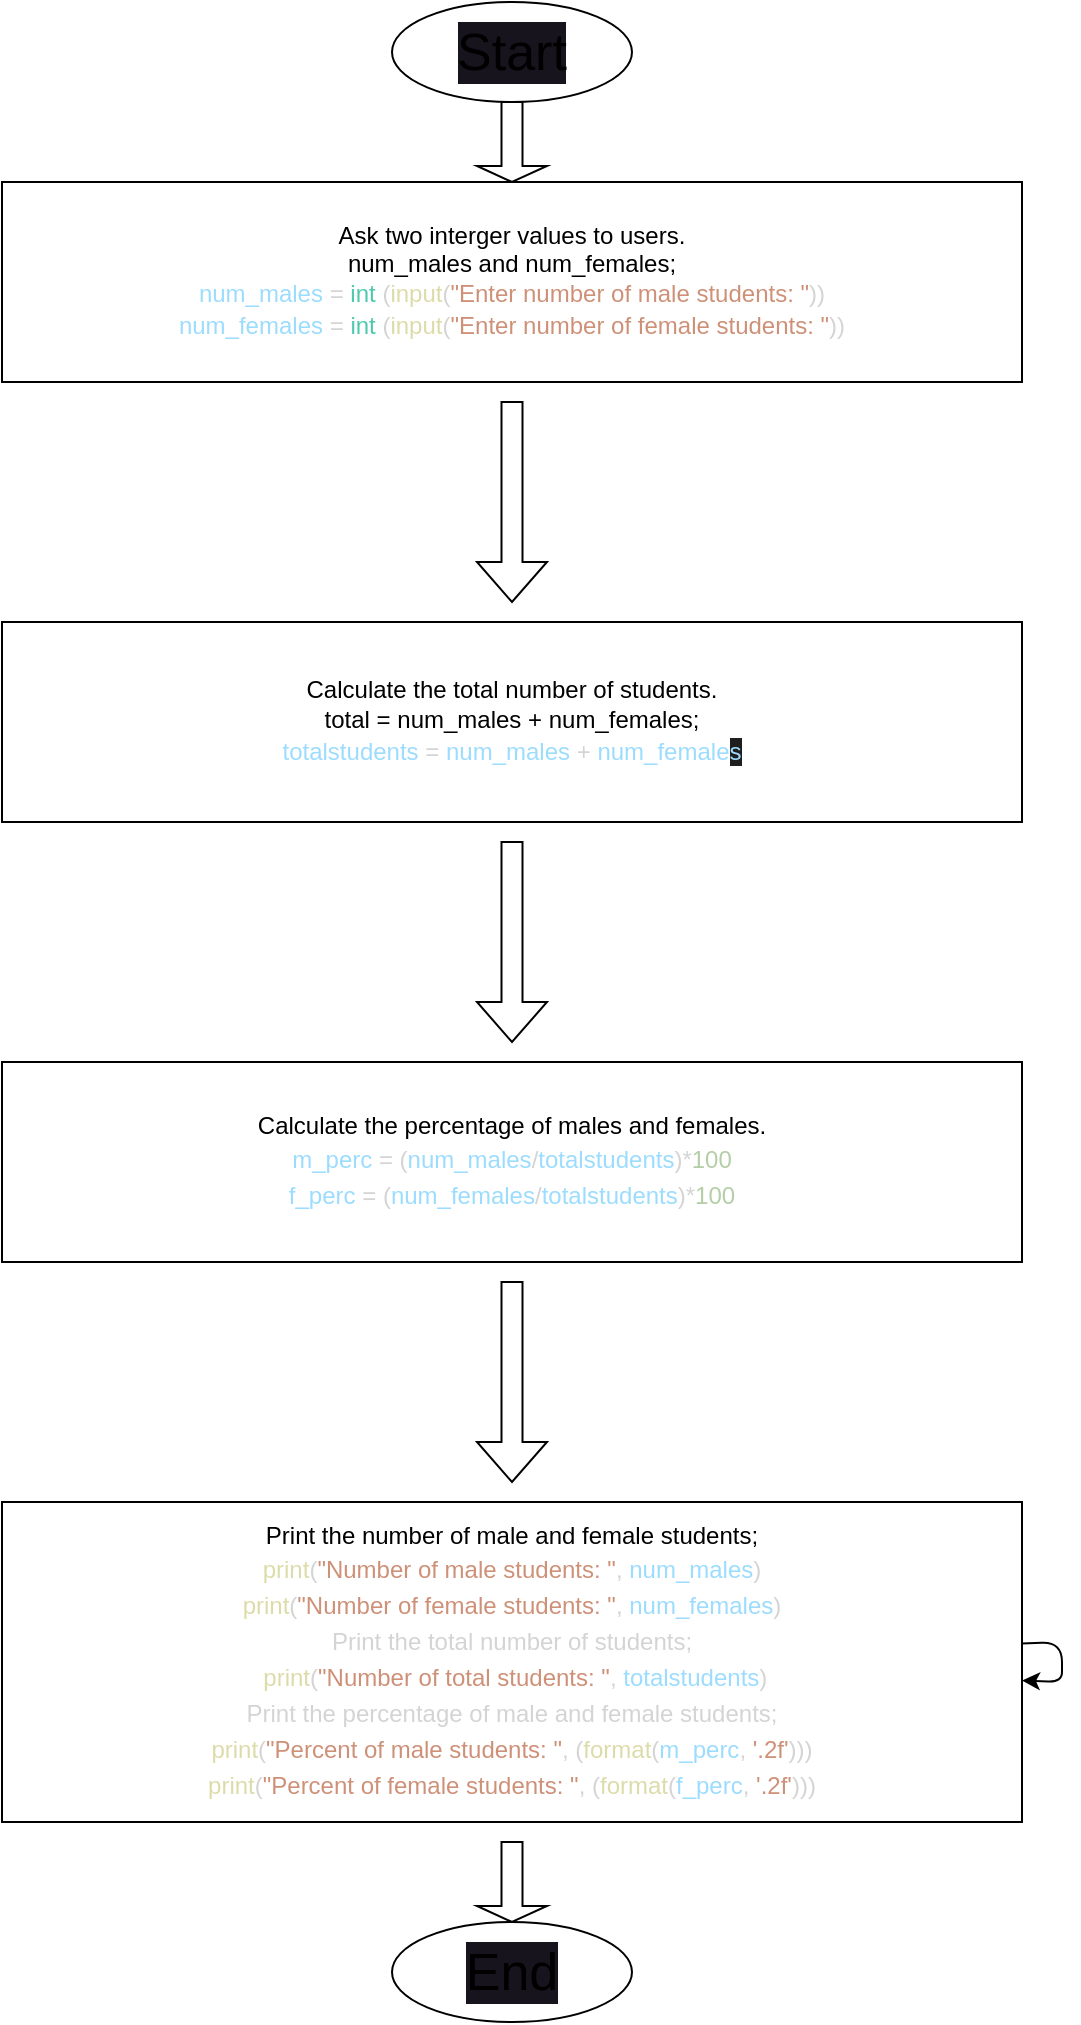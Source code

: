 <mxfile>
    <diagram id="AwBsZeiw2DnN0DO_UF-v" name="Page-1">
        <mxGraphModel dx="250" dy="458" grid="1" gridSize="10" guides="1" tooltips="1" connect="1" arrows="1" fold="1" page="1" pageScale="1" pageWidth="850" pageHeight="1100" background="#ffffff" math="0" shadow="0">
            <root>
                <mxCell id="0"/>
                <mxCell id="1" parent="0"/>
                <mxCell id="2" value="Ask two interger values to users.&lt;br&gt;num_males and num_females;&lt;br&gt;&lt;span style=&quot;background-color: initial; color: rgb(156, 220, 254);&quot;&gt;num_males&lt;/span&gt;&lt;span style=&quot;color: rgb(212, 212, 212); background-color: initial;&quot;&gt; = &lt;/span&gt;&lt;span style=&quot;background-color: initial; color: rgb(78, 201, 176);&quot;&gt;int&lt;/span&gt;&lt;span style=&quot;color: rgb(212, 212, 212); background-color: initial;&quot;&gt; (&lt;/span&gt;&lt;span style=&quot;background-color: initial; color: rgb(220, 220, 170);&quot;&gt;input&lt;/span&gt;&lt;span style=&quot;color: rgb(212, 212, 212); background-color: initial;&quot;&gt;(&lt;/span&gt;&lt;span style=&quot;background-color: initial; color: rgb(206, 145, 120);&quot;&gt;&quot;Enter number of male students: &quot;&lt;/span&gt;&lt;span style=&quot;color: rgb(212, 212, 212); background-color: initial;&quot;&gt;))&lt;/span&gt;&lt;br&gt;&lt;div style=&quot;color: rgb(212, 212, 212); line-height: 18px;&quot;&gt;&lt;div style=&quot;&quot;&gt;    &lt;span style=&quot;color: rgb(156, 220, 254);&quot;&gt;num_females&lt;/span&gt; = &lt;span style=&quot;color: rgb(78, 201, 176);&quot;&gt;int&lt;/span&gt; (&lt;span style=&quot;color: rgb(220, 220, 170);&quot;&gt;input&lt;/span&gt;(&lt;span style=&quot;color: rgb(206, 145, 120);&quot;&gt;&quot;Enter number of female students: &quot;&lt;/span&gt;))&lt;/div&gt;&lt;/div&gt;" style="rounded=0;whiteSpace=wrap;html=1;" vertex="1" parent="1">
                    <mxGeometry x="210" y="90" width="510" height="100" as="geometry"/>
                </mxCell>
                <mxCell id="6" value="Calculate the total number of students.&lt;br&gt;total = num_males + num_females;&lt;br&gt;&lt;div style=&quot;color: rgb(212, 212, 212); line-height: 18px;&quot;&gt;&lt;span style=&quot;color: rgb(156, 220, 254);&quot;&gt;totalstudents&lt;/span&gt; = &lt;span style=&quot;color: rgb(156, 220, 254);&quot;&gt;num_males&lt;/span&gt; + &lt;span style=&quot;color: rgb(156, 220, 254);&quot;&gt;num_female&lt;span style=&quot;background-color: rgb(30, 30, 30);&quot;&gt;s&lt;/span&gt;&lt;/span&gt;&lt;/div&gt;" style="rounded=0;whiteSpace=wrap;html=1;" vertex="1" parent="1">
                    <mxGeometry x="210" y="310" width="510" height="100" as="geometry"/>
                </mxCell>
                <mxCell id="7" value="Calculate the percentage of males and females.&lt;br&gt;&lt;div style=&quot;color: rgb(212, 212, 212); line-height: 18px;&quot;&gt;&lt;span style=&quot;color: rgb(156, 220, 254);&quot;&gt;m_perc&lt;/span&gt; = (&lt;span style=&quot;color: rgb(156, 220, 254);&quot;&gt;num_males&lt;/span&gt;/&lt;span style=&quot;color: rgb(156, 220, 254);&quot;&gt;totalstudents&lt;/span&gt;)*&lt;span style=&quot;color: rgb(181, 206, 168);&quot;&gt;100&lt;/span&gt;&lt;/div&gt;&lt;div style=&quot;color: rgb(212, 212, 212); line-height: 18px;&quot;&gt;&lt;div style=&quot;line-height: 18px;&quot;&gt;&lt;span style=&quot;color: rgb(156, 220, 254);&quot;&gt;f_perc&lt;/span&gt; = (&lt;span style=&quot;color: rgb(156, 220, 254);&quot;&gt;num_females&lt;/span&gt;/&lt;span style=&quot;color: rgb(156, 220, 254);&quot;&gt;totalstudents&lt;/span&gt;)*&lt;span style=&quot;color: rgb(181, 206, 168);&quot;&gt;100&lt;/span&gt;&lt;/div&gt;&lt;/div&gt;" style="rounded=0;whiteSpace=wrap;html=1;" vertex="1" parent="1">
                    <mxGeometry x="210" y="530" width="510" height="100" as="geometry"/>
                </mxCell>
                <mxCell id="9" value="" style="shape=singleArrow;direction=south;whiteSpace=wrap;html=1;labelBackgroundColor=#18141D;fontFamily=Helvetica;" vertex="1" parent="1">
                    <mxGeometry x="447.5" y="640" width="35" height="100" as="geometry"/>
                </mxCell>
                <mxCell id="10" value="Print the number of male and female students;&lt;br&gt;&lt;div style=&quot;color: rgb(212, 212, 212); line-height: 18px;&quot;&gt;&lt;div style=&quot;&quot;&gt; &lt;span style=&quot;color: #dcdcaa;&quot;&gt;print&lt;/span&gt;(&lt;span style=&quot;color: #ce9178;&quot;&gt;&quot;Number of male students: &quot;&lt;/span&gt;, &lt;span style=&quot;color: #9cdcfe;&quot;&gt;num_males&lt;/span&gt;)&lt;/div&gt;&lt;div style=&quot;&quot;&gt;    &lt;span style=&quot;color: rgb(220, 220, 170);&quot;&gt;print&lt;/span&gt;(&lt;span style=&quot;color: rgb(206, 145, 120);&quot;&gt;&quot;Number of female students: &quot;&lt;/span&gt;, &lt;span style=&quot;color: rgb(156, 220, 254);&quot;&gt;num_females&lt;/span&gt;)&lt;/div&gt;&lt;div style=&quot;&quot;&gt;Print the total number of students;&lt;/div&gt;&lt;div style=&quot;&quot;&gt;&amp;nbsp;&lt;span style=&quot;color: rgb(220, 220, 170);&quot;&gt;print&lt;/span&gt;(&lt;span style=&quot;color: rgb(206, 145, 120);&quot;&gt;&quot;Number of total students: &quot;&lt;/span&gt;, &lt;span style=&quot;color: rgb(156, 220, 254);&quot;&gt;totalstudents&lt;/span&gt;)&lt;/div&gt;&lt;div style=&quot;&quot;&gt;Print the percentage of male and female students;&lt;/div&gt;&lt;div style=&quot;&quot;&gt;&lt;div style=&quot;line-height: 18px;&quot;&gt; &lt;span style=&quot;color: rgb(220, 220, 170);&quot;&gt;print&lt;/span&gt;(&lt;span style=&quot;color: rgb(206, 145, 120);&quot;&gt;&quot;Percent of male students: &quot;&lt;/span&gt;, (&lt;span style=&quot;color: rgb(220, 220, 170);&quot;&gt;format&lt;/span&gt;(&lt;span style=&quot;color: rgb(156, 220, 254);&quot;&gt;m_perc&lt;/span&gt;, &lt;span style=&quot;color: rgb(206, 145, 120);&quot;&gt;'.2f'&lt;/span&gt;)))&lt;/div&gt;&lt;div style=&quot;line-height: 18px;&quot;&gt;&lt;div style=&quot;line-height: 18px;&quot;&gt;&lt;span style=&quot;color: rgb(220, 220, 170);&quot;&gt;print&lt;/span&gt;(&lt;span style=&quot;color: rgb(206, 145, 120);&quot;&gt;&quot;Percent of female students: &quot;&lt;/span&gt;, (&lt;span style=&quot;color: rgb(220, 220, 170);&quot;&gt;format&lt;/span&gt;(&lt;span style=&quot;color: rgb(156, 220, 254);&quot;&gt;f_perc&lt;/span&gt;, &lt;span style=&quot;color: rgb(206, 145, 120);&quot;&gt;'.2f'&lt;/span&gt;)))&lt;/div&gt;&lt;/div&gt;&lt;/div&gt;&lt;/div&gt;" style="rounded=0;whiteSpace=wrap;html=1;" vertex="1" parent="1">
                    <mxGeometry x="210" y="750" width="510" height="160" as="geometry"/>
                </mxCell>
                <mxCell id="11" style="edgeStyle=none;html=1;fontFamily=Helvetica;" edge="1" parent="1" source="10" target="10">
                    <mxGeometry relative="1" as="geometry">
                        <Array as="points">
                            <mxPoint x="640" y="880"/>
                        </Array>
                    </mxGeometry>
                </mxCell>
                <mxCell id="12" value="" style="shape=singleArrow;direction=south;whiteSpace=wrap;html=1;labelBackgroundColor=#18141D;fontFamily=Helvetica;" vertex="1" parent="1">
                    <mxGeometry x="447.5" y="420" width="35" height="100" as="geometry"/>
                </mxCell>
                <mxCell id="13" value="" style="shape=singleArrow;direction=south;whiteSpace=wrap;html=1;labelBackgroundColor=#18141D;fontFamily=Helvetica;" vertex="1" parent="1">
                    <mxGeometry x="447.5" y="200" width="35" height="100" as="geometry"/>
                </mxCell>
                <mxCell id="17" value="End" style="ellipse;whiteSpace=wrap;html=1;labelBackgroundColor=#18141D;fontFamily=Helvetica;fontSize=26;" vertex="1" parent="1">
                    <mxGeometry x="405" y="960" width="120" height="50" as="geometry"/>
                </mxCell>
                <mxCell id="21" value="Start" style="ellipse;whiteSpace=wrap;html=1;labelBackgroundColor=#18141D;fontFamily=Helvetica;fontSize=26;" vertex="1" parent="1">
                    <mxGeometry x="405" width="120" height="50" as="geometry"/>
                </mxCell>
                <mxCell id="26" value="" style="shape=singleArrow;direction=south;whiteSpace=wrap;html=1;labelBackgroundColor=#18141D;fontFamily=Helvetica;" vertex="1" parent="1">
                    <mxGeometry x="447.5" y="50" width="35" height="40" as="geometry"/>
                </mxCell>
                <mxCell id="28" value="" style="shape=singleArrow;direction=south;whiteSpace=wrap;html=1;labelBackgroundColor=#18141D;fontFamily=Helvetica;" vertex="1" parent="1">
                    <mxGeometry x="447.5" y="920" width="35" height="40" as="geometry"/>
                </mxCell>
            </root>
        </mxGraphModel>
    </diagram>
</mxfile>